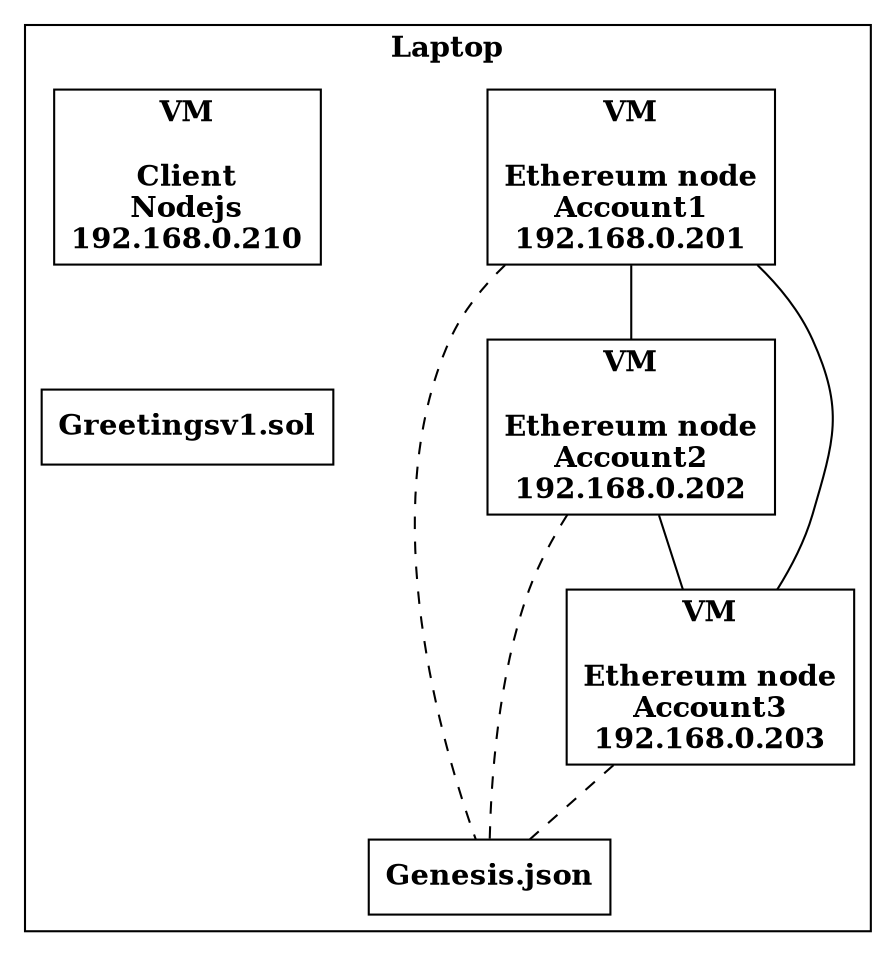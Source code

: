 graph G {
  graph[center=true, ranksep=0.5, nodesep=0.5, splines=true, fontname="times-bold"]
  node [shape="box", fontname="times-bold"]
  subgraph cluster_0 {
    label = "Laptop"

    common[label="Genesis.json"]
    vm1[label="VM\n\nEthereum node\nAccount1\n192.168.0.201"]
    vm2[label="VM\n\nEthereum node\nAccount2\n192.168.0.202"]
    vm3[label="VM\n\nEthereum node\nAccount3\n192.168.0.203"]
    vm4[label="VM\n\nClient\nNodejs\n192.168.0.210"]
    contract[label="Greetingsv1.sol"]

    vm4 -- contract [style=invis]

    vm1 -- vm2 -- vm3
    vm1 -- vm3

    vm1 -- common[style=dashed]
    vm2 -- common[style=dashed]
    vm3 -- common[style=dashed]
  }
}